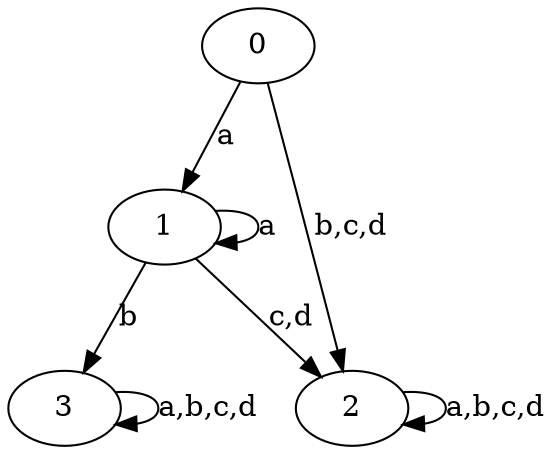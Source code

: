 digraph G {
  0 -> 1 [label="a"];
  0 -> 2 [label="b,c,d"];
  1 -> 1 [label="a"];
  1 -> 2 [label="c,d"];
  1 -> 3 [label="b"];
  2 -> 2 [label="a,b,c,d"];
  3 -> 3 [label="a,b,c,d"];
}
